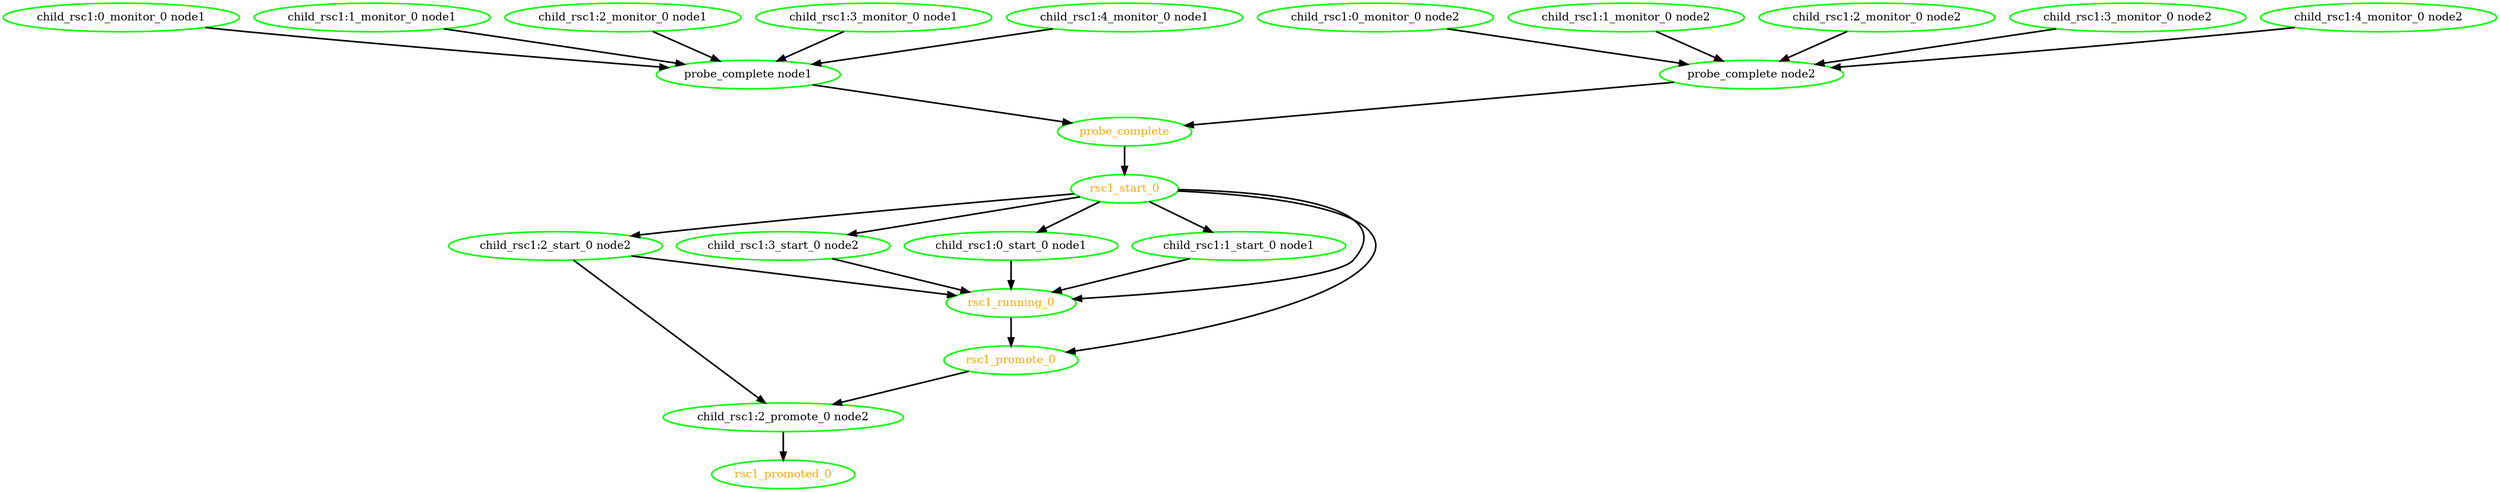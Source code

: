 digraph "g" {
	size = "30,30"
"probe_complete" [ style=bold color="green" fontcolor="orange" ]
"probe_complete node1" [ style=bold color="green" fontcolor="black" ]
"child_rsc1:0_monitor_0 node1" [ style=bold color="green" fontcolor="black" ]
"child_rsc1:1_monitor_0 node1" [ style=bold color="green" fontcolor="black" ]
"child_rsc1:2_monitor_0 node1" [ style=bold color="green" fontcolor="black" ]
"child_rsc1:3_monitor_0 node1" [ style=bold color="green" fontcolor="black" ]
"child_rsc1:4_monitor_0 node1" [ style=bold color="green" fontcolor="black" ]
"probe_complete node2" [ style=bold color="green" fontcolor="black" ]
"child_rsc1:0_monitor_0 node2" [ style=bold color="green" fontcolor="black" ]
"child_rsc1:1_monitor_0 node2" [ style=bold color="green" fontcolor="black" ]
"child_rsc1:2_monitor_0 node2" [ style=bold color="green" fontcolor="black" ]
"child_rsc1:3_monitor_0 node2" [ style=bold color="green" fontcolor="black" ]
"child_rsc1:4_monitor_0 node2" [ style=bold color="green" fontcolor="black" ]
"child_rsc1:2_start_0 node2" [ style=bold color="green" fontcolor="black" ]
"child_rsc1:2_promote_0 node2" [ style=bold color="green" fontcolor="black" ]
"child_rsc1:3_start_0 node2" [ style=bold color="green" fontcolor="black" ]
"child_rsc1:0_start_0 node1" [ style=bold color="green" fontcolor="black" ]
"child_rsc1:1_start_0 node1" [ style=bold color="green" fontcolor="black" ]
"rsc1_start_0" [ style=bold color="green" fontcolor="orange" ]
"rsc1_running_0" [ style=bold color="green" fontcolor="orange" ]
"rsc1_promote_0" [ style=bold color="green" fontcolor="orange" ]
"rsc1_promoted_0" [ style=bold color="green" fontcolor="orange" ]
"probe_complete node1" -> "probe_complete" [ style = bold]
"probe_complete node2" -> "probe_complete" [ style = bold]
"child_rsc1:0_monitor_0 node1" -> "probe_complete node1" [ style = bold]
"child_rsc1:1_monitor_0 node1" -> "probe_complete node1" [ style = bold]
"child_rsc1:2_monitor_0 node1" -> "probe_complete node1" [ style = bold]
"child_rsc1:3_monitor_0 node1" -> "probe_complete node1" [ style = bold]
"child_rsc1:4_monitor_0 node1" -> "probe_complete node1" [ style = bold]
"child_rsc1:0_monitor_0 node2" -> "probe_complete node2" [ style = bold]
"child_rsc1:1_monitor_0 node2" -> "probe_complete node2" [ style = bold]
"child_rsc1:2_monitor_0 node2" -> "probe_complete node2" [ style = bold]
"child_rsc1:3_monitor_0 node2" -> "probe_complete node2" [ style = bold]
"child_rsc1:4_monitor_0 node2" -> "probe_complete node2" [ style = bold]
"rsc1_start_0" -> "child_rsc1:2_start_0 node2" [ style = bold]
"child_rsc1:2_start_0 node2" -> "child_rsc1:2_promote_0 node2" [ style = bold]
"rsc1_promote_0" -> "child_rsc1:2_promote_0 node2" [ style = bold]
"rsc1_start_0" -> "child_rsc1:3_start_0 node2" [ style = bold]
"rsc1_start_0" -> "child_rsc1:0_start_0 node1" [ style = bold]
"rsc1_start_0" -> "child_rsc1:1_start_0 node1" [ style = bold]
"probe_complete" -> "rsc1_start_0" [ style = bold]
"child_rsc1:2_start_0 node2" -> "rsc1_running_0" [ style = bold]
"child_rsc1:3_start_0 node2" -> "rsc1_running_0" [ style = bold]
"child_rsc1:0_start_0 node1" -> "rsc1_running_0" [ style = bold]
"child_rsc1:1_start_0 node1" -> "rsc1_running_0" [ style = bold]
"rsc1_start_0" -> "rsc1_running_0" [ style = bold]
"rsc1_start_0" -> "rsc1_promote_0" [ style = bold]
"rsc1_running_0" -> "rsc1_promote_0" [ style = bold]
"child_rsc1:2_promote_0 node2" -> "rsc1_promoted_0" [ style = bold]
}

